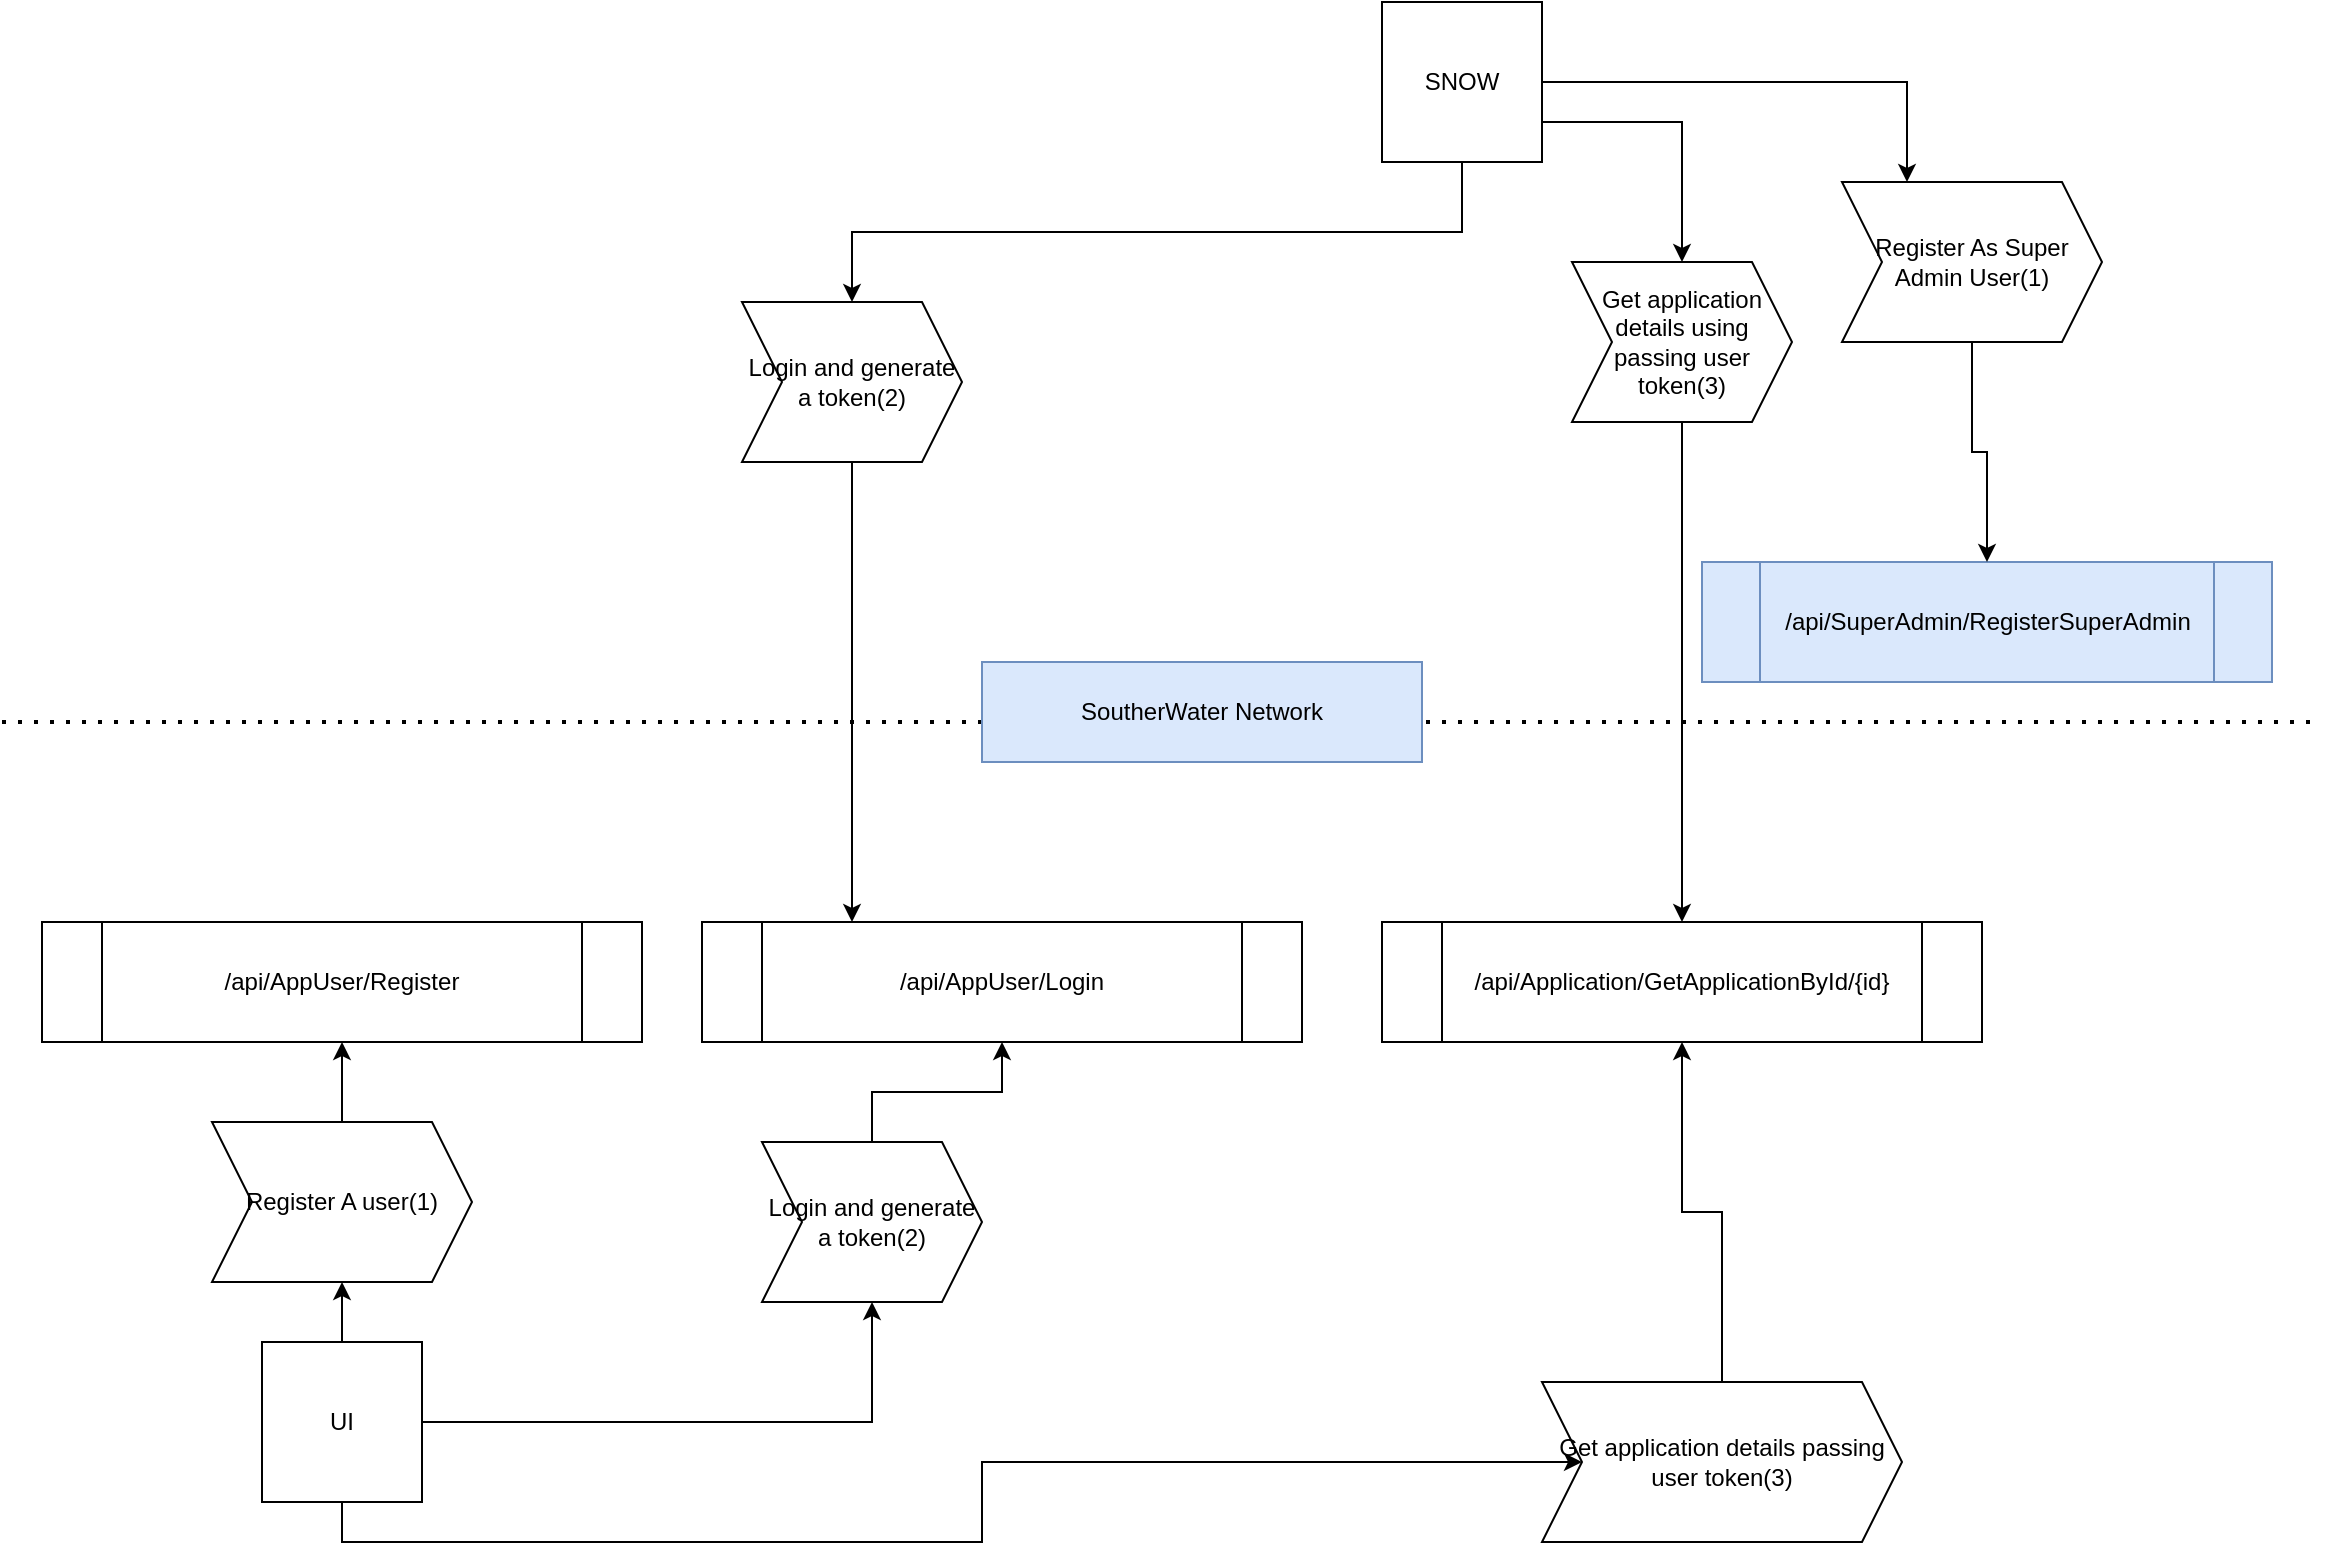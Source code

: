 <mxfile version="14.2.7" type="github">
  <diagram id="jjej4fmLEBqrr3OEJkFB" name="Page-1">
    <mxGraphModel dx="1576" dy="976" grid="1" gridSize="10" guides="1" tooltips="1" connect="1" arrows="1" fold="1" page="1" pageScale="1" pageWidth="1169" pageHeight="827" math="0" shadow="0">
      <root>
        <mxCell id="0" />
        <mxCell id="1" parent="0" />
        <mxCell id="Jdot4jJY3YEQJZz5PXNt-27" style="edgeStyle=orthogonalEdgeStyle;rounded=0;orthogonalLoop=1;jettySize=auto;html=1;exitX=0.5;exitY=0;exitDx=0;exitDy=0;entryX=0.5;entryY=1;entryDx=0;entryDy=0;" edge="1" parent="1" source="FH7q5liXCHAv0gD8ZMs1-4" target="Jdot4jJY3YEQJZz5PXNt-26">
          <mxGeometry relative="1" as="geometry" />
        </mxCell>
        <mxCell id="Jdot4jJY3YEQJZz5PXNt-30" style="edgeStyle=orthogonalEdgeStyle;rounded=0;orthogonalLoop=1;jettySize=auto;html=1;exitX=1;exitY=0.5;exitDx=0;exitDy=0;entryX=0.5;entryY=1;entryDx=0;entryDy=0;" edge="1" parent="1" source="FH7q5liXCHAv0gD8ZMs1-4" target="Jdot4jJY3YEQJZz5PXNt-29">
          <mxGeometry relative="1" as="geometry" />
        </mxCell>
        <mxCell id="Jdot4jJY3YEQJZz5PXNt-33" style="edgeStyle=orthogonalEdgeStyle;rounded=0;orthogonalLoop=1;jettySize=auto;html=1;exitX=0.5;exitY=1;exitDx=0;exitDy=0;" edge="1" parent="1" source="FH7q5liXCHAv0gD8ZMs1-4" target="Jdot4jJY3YEQJZz5PXNt-32">
          <mxGeometry relative="1" as="geometry" />
        </mxCell>
        <mxCell id="FH7q5liXCHAv0gD8ZMs1-4" value="UI" style="whiteSpace=wrap;html=1;aspect=fixed;" parent="1" vertex="1">
          <mxGeometry x="140" y="710" width="80" height="80" as="geometry" />
        </mxCell>
        <mxCell id="Jdot4jJY3YEQJZz5PXNt-13" style="edgeStyle=orthogonalEdgeStyle;rounded=0;orthogonalLoop=1;jettySize=auto;html=1;exitX=1;exitY=0.5;exitDx=0;exitDy=0;entryX=0.25;entryY=0;entryDx=0;entryDy=0;" edge="1" parent="1" source="FH7q5liXCHAv0gD8ZMs1-6" target="Jdot4jJY3YEQJZz5PXNt-12">
          <mxGeometry relative="1" as="geometry" />
        </mxCell>
        <mxCell id="Jdot4jJY3YEQJZz5PXNt-20" style="edgeStyle=orthogonalEdgeStyle;rounded=0;orthogonalLoop=1;jettySize=auto;html=1;exitX=0.5;exitY=1;exitDx=0;exitDy=0;entryX=0.5;entryY=0;entryDx=0;entryDy=0;" edge="1" parent="1" source="FH7q5liXCHAv0gD8ZMs1-6" target="Jdot4jJY3YEQJZz5PXNt-19">
          <mxGeometry relative="1" as="geometry" />
        </mxCell>
        <mxCell id="Jdot4jJY3YEQJZz5PXNt-23" style="edgeStyle=orthogonalEdgeStyle;rounded=0;orthogonalLoop=1;jettySize=auto;html=1;exitX=1;exitY=0.75;exitDx=0;exitDy=0;entryX=0.5;entryY=0;entryDx=0;entryDy=0;" edge="1" parent="1" source="FH7q5liXCHAv0gD8ZMs1-6" target="Jdot4jJY3YEQJZz5PXNt-22">
          <mxGeometry relative="1" as="geometry" />
        </mxCell>
        <mxCell id="FH7q5liXCHAv0gD8ZMs1-6" value="SNOW" style="whiteSpace=wrap;html=1;aspect=fixed;" parent="1" vertex="1">
          <mxGeometry x="700" y="40" width="80" height="80" as="geometry" />
        </mxCell>
        <mxCell id="Jdot4jJY3YEQJZz5PXNt-6" value="/api/SuperAdmin/RegisterSuperAdmin" style="shape=process;whiteSpace=wrap;html=1;backgroundOutline=1;fillColor=#dae8fc;strokeColor=#6c8ebf;" vertex="1" parent="1">
          <mxGeometry x="860" y="320" width="285" height="60" as="geometry" />
        </mxCell>
        <mxCell id="Jdot4jJY3YEQJZz5PXNt-7" value="/api/AppUser/Register" style="shape=process;whiteSpace=wrap;html=1;backgroundOutline=1;" vertex="1" parent="1">
          <mxGeometry x="30" y="500" width="300" height="60" as="geometry" />
        </mxCell>
        <mxCell id="Jdot4jJY3YEQJZz5PXNt-8" value="" style="endArrow=none;dashed=1;html=1;dashPattern=1 3;strokeWidth=2;" edge="1" parent="1">
          <mxGeometry width="50" height="50" relative="1" as="geometry">
            <mxPoint x="10" y="400" as="sourcePoint" />
            <mxPoint x="1170" y="400" as="targetPoint" />
          </mxGeometry>
        </mxCell>
        <mxCell id="Jdot4jJY3YEQJZz5PXNt-9" value="SoutherWater Network" style="text;html=1;strokeColor=#6c8ebf;fillColor=#dae8fc;align=center;verticalAlign=middle;whiteSpace=wrap;rounded=0;" vertex="1" parent="1">
          <mxGeometry x="500" y="370" width="220" height="50" as="geometry" />
        </mxCell>
        <mxCell id="Jdot4jJY3YEQJZz5PXNt-11" value="/api/AppUser/Login" style="shape=process;whiteSpace=wrap;html=1;backgroundOutline=1;" vertex="1" parent="1">
          <mxGeometry x="360" y="500" width="300" height="60" as="geometry" />
        </mxCell>
        <mxCell id="Jdot4jJY3YEQJZz5PXNt-14" style="edgeStyle=orthogonalEdgeStyle;rounded=0;orthogonalLoop=1;jettySize=auto;html=1;exitX=0.5;exitY=1;exitDx=0;exitDy=0;entryX=0.5;entryY=0;entryDx=0;entryDy=0;" edge="1" parent="1" source="Jdot4jJY3YEQJZz5PXNt-12" target="Jdot4jJY3YEQJZz5PXNt-6">
          <mxGeometry relative="1" as="geometry" />
        </mxCell>
        <mxCell id="Jdot4jJY3YEQJZz5PXNt-12" value="Register As Super Admin User(1)" style="shape=step;perimeter=stepPerimeter;whiteSpace=wrap;html=1;fixedSize=1;" vertex="1" parent="1">
          <mxGeometry x="930" y="130" width="130" height="80" as="geometry" />
        </mxCell>
        <mxCell id="Jdot4jJY3YEQJZz5PXNt-17" value="/api/Application/GetApplicationById/{id}" style="shape=process;whiteSpace=wrap;html=1;backgroundOutline=1;" vertex="1" parent="1">
          <mxGeometry x="700" y="500" width="300" height="60" as="geometry" />
        </mxCell>
        <mxCell id="Jdot4jJY3YEQJZz5PXNt-21" style="edgeStyle=orthogonalEdgeStyle;rounded=0;orthogonalLoop=1;jettySize=auto;html=1;exitX=0.5;exitY=1;exitDx=0;exitDy=0;entryX=0.25;entryY=0;entryDx=0;entryDy=0;" edge="1" parent="1" source="Jdot4jJY3YEQJZz5PXNt-19" target="Jdot4jJY3YEQJZz5PXNt-11">
          <mxGeometry relative="1" as="geometry">
            <Array as="points">
              <mxPoint x="435" y="300" />
              <mxPoint x="435" y="300" />
            </Array>
          </mxGeometry>
        </mxCell>
        <mxCell id="Jdot4jJY3YEQJZz5PXNt-19" value="Login and generate a token(2)" style="shape=step;perimeter=stepPerimeter;whiteSpace=wrap;html=1;fixedSize=1;" vertex="1" parent="1">
          <mxGeometry x="380" y="190" width="110" height="80" as="geometry" />
        </mxCell>
        <mxCell id="Jdot4jJY3YEQJZz5PXNt-24" style="edgeStyle=orthogonalEdgeStyle;rounded=0;orthogonalLoop=1;jettySize=auto;html=1;exitX=0.5;exitY=1;exitDx=0;exitDy=0;" edge="1" parent="1" source="Jdot4jJY3YEQJZz5PXNt-22" target="Jdot4jJY3YEQJZz5PXNt-17">
          <mxGeometry relative="1" as="geometry" />
        </mxCell>
        <mxCell id="Jdot4jJY3YEQJZz5PXNt-22" value="Get application details using passing user token(3)" style="shape=step;perimeter=stepPerimeter;whiteSpace=wrap;html=1;fixedSize=1;" vertex="1" parent="1">
          <mxGeometry x="795" y="170" width="110" height="80" as="geometry" />
        </mxCell>
        <mxCell id="Jdot4jJY3YEQJZz5PXNt-28" style="edgeStyle=orthogonalEdgeStyle;rounded=0;orthogonalLoop=1;jettySize=auto;html=1;exitX=0.5;exitY=0;exitDx=0;exitDy=0;entryX=0.5;entryY=1;entryDx=0;entryDy=0;" edge="1" parent="1" source="Jdot4jJY3YEQJZz5PXNt-26" target="Jdot4jJY3YEQJZz5PXNt-7">
          <mxGeometry relative="1" as="geometry" />
        </mxCell>
        <mxCell id="Jdot4jJY3YEQJZz5PXNt-26" value="Register A user(1)" style="shape=step;perimeter=stepPerimeter;whiteSpace=wrap;html=1;fixedSize=1;" vertex="1" parent="1">
          <mxGeometry x="115" y="600" width="130" height="80" as="geometry" />
        </mxCell>
        <mxCell id="Jdot4jJY3YEQJZz5PXNt-31" style="edgeStyle=orthogonalEdgeStyle;rounded=0;orthogonalLoop=1;jettySize=auto;html=1;" edge="1" parent="1" source="Jdot4jJY3YEQJZz5PXNt-29" target="Jdot4jJY3YEQJZz5PXNt-11">
          <mxGeometry relative="1" as="geometry" />
        </mxCell>
        <mxCell id="Jdot4jJY3YEQJZz5PXNt-29" value="Login and generate a token(2)" style="shape=step;perimeter=stepPerimeter;whiteSpace=wrap;html=1;fixedSize=1;" vertex="1" parent="1">
          <mxGeometry x="390" y="610" width="110" height="80" as="geometry" />
        </mxCell>
        <mxCell id="Jdot4jJY3YEQJZz5PXNt-34" style="edgeStyle=orthogonalEdgeStyle;rounded=0;orthogonalLoop=1;jettySize=auto;html=1;exitX=0.5;exitY=0;exitDx=0;exitDy=0;" edge="1" parent="1" source="Jdot4jJY3YEQJZz5PXNt-32" target="Jdot4jJY3YEQJZz5PXNt-17">
          <mxGeometry relative="1" as="geometry" />
        </mxCell>
        <mxCell id="Jdot4jJY3YEQJZz5PXNt-32" value="Get application details passing user token(3)" style="shape=step;perimeter=stepPerimeter;whiteSpace=wrap;html=1;fixedSize=1;" vertex="1" parent="1">
          <mxGeometry x="780" y="730" width="180" height="80" as="geometry" />
        </mxCell>
      </root>
    </mxGraphModel>
  </diagram>
</mxfile>
